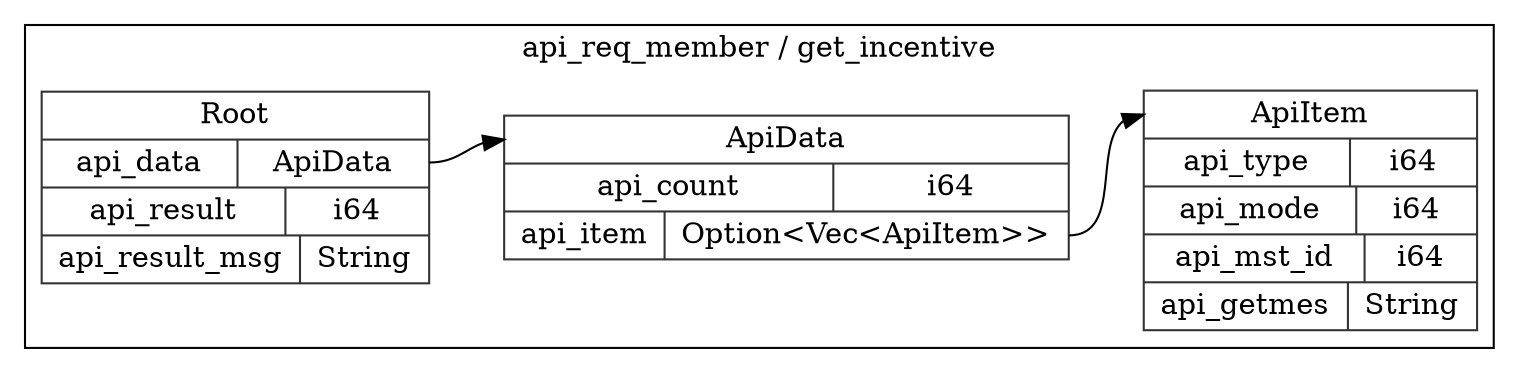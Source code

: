 digraph {
  rankdir=LR;
  subgraph cluster_0 {
    label="api_req_member / get_incentive";
    node [style="filled", color=white, style="solid", color=gray20];
    api_req_member__get_incentive__Root [label="<Root> Root  | { api_data | <api_data> ApiData } | { api_result | <api_result> i64 } | { api_result_msg | <api_result_msg> String }", shape=record];
    api_req_member__get_incentive__ApiData;
    api_req_member__get_incentive__Root:api_data:e -> api_req_member__get_incentive__ApiData:ApiData:w;
    api_req_member__get_incentive__ApiData [label="<ApiData> ApiData  | { api_count | <api_count> i64 } | { api_item | <api_item> Option\<Vec\<ApiItem\>\> }", shape=record];
    api_req_member__get_incentive__ApiItem;
    api_req_member__get_incentive__ApiData:api_item:e -> api_req_member__get_incentive__ApiItem:ApiItem:w;
    api_req_member__get_incentive__ApiItem [label="<ApiItem> ApiItem  | { api_type | <api_type> i64 } | { api_mode | <api_mode> i64 } | { api_mst_id | <api_mst_id> i64 } | { api_getmes | <api_getmes> String }", shape=record];
  }
}
